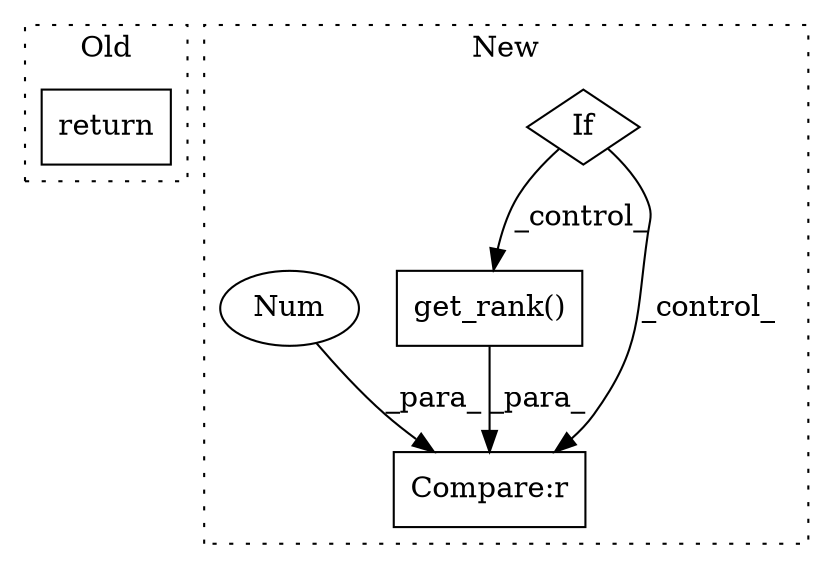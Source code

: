 digraph G {
subgraph cluster0 {
1 [label="return" a="93" s="12251" l="6" shape="box"];
label = "Old";
style="dotted";
}
subgraph cluster1 {
2 [label="get_rank()" a="75" s="11612" l="28" shape="box"];
3 [label="If" a="96" s="11207" l="3" shape="diamond"];
4 [label="Compare:r" a="40" s="11612" l="33" shape="box"];
5 [label="Num" a="76" s="11644" l="1" shape="ellipse"];
label = "New";
style="dotted";
}
2 -> 4 [label="_para_"];
3 -> 4 [label="_control_"];
3 -> 2 [label="_control_"];
5 -> 4 [label="_para_"];
}